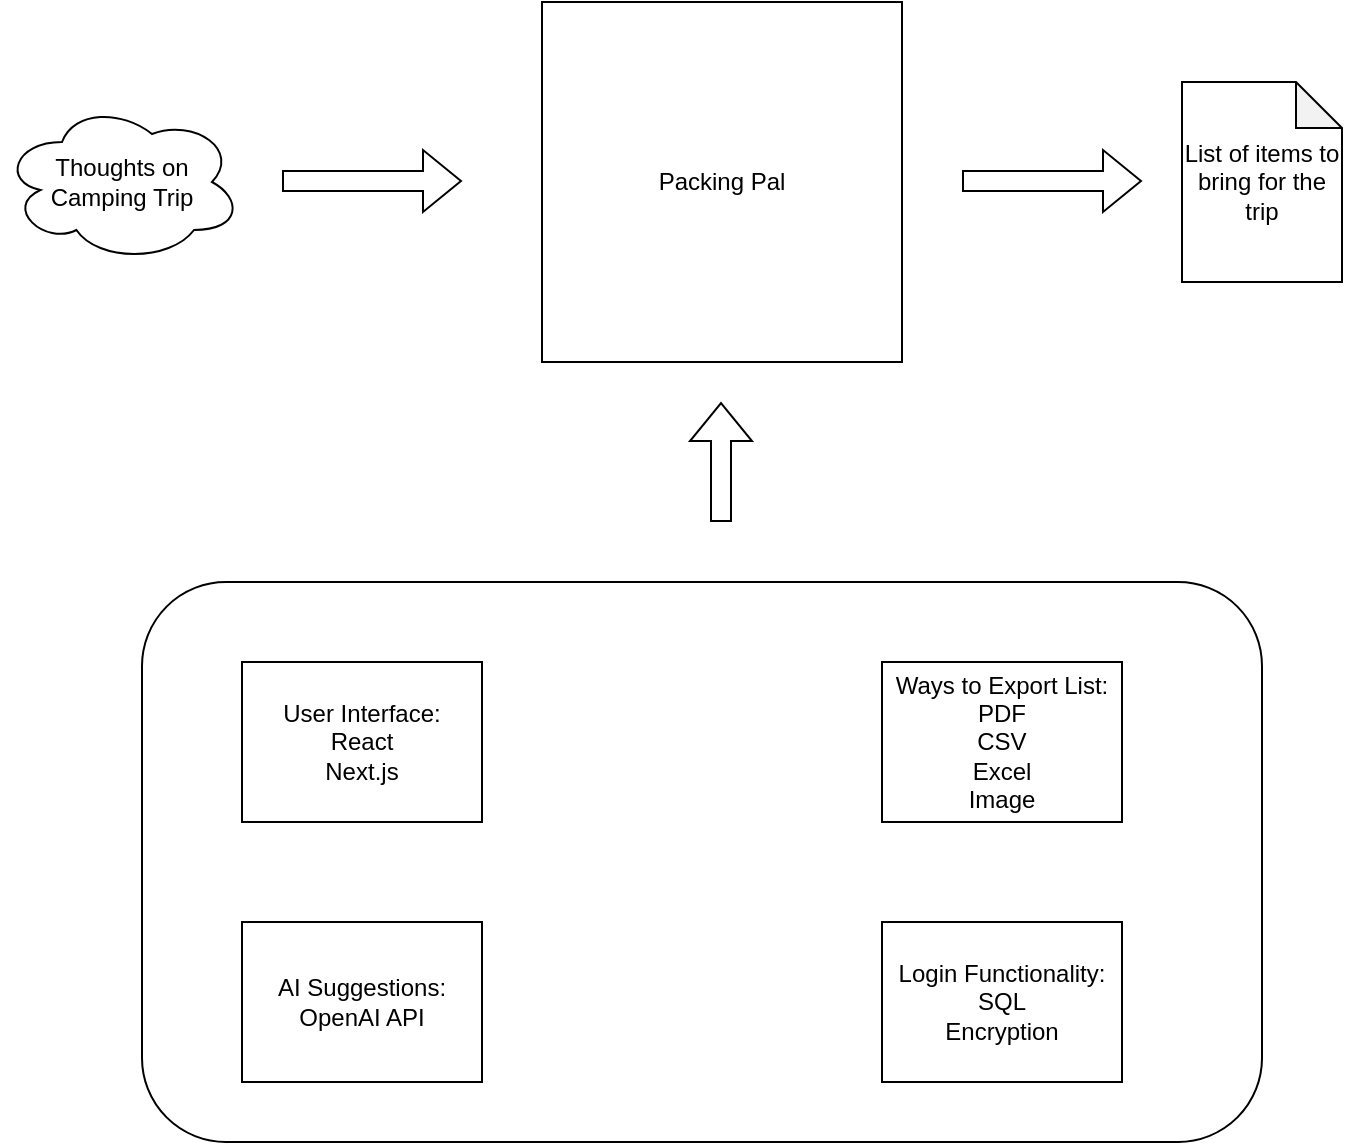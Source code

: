 <mxfile version="28.1.2">
  <diagram name="Page-1" id="Nc1TWZKisvZOe51aNDrU">
    <mxGraphModel dx="1426" dy="849" grid="1" gridSize="10" guides="1" tooltips="1" connect="1" arrows="1" fold="1" page="1" pageScale="1" pageWidth="850" pageHeight="1100" math="0" shadow="0">
      <root>
        <mxCell id="0" />
        <mxCell id="1" parent="0" />
        <mxCell id="HEqFmrbNHKnQhXZNeD_B-1" value="Thoughts on Camping Trip" style="ellipse;shape=cloud;whiteSpace=wrap;html=1;" vertex="1" parent="1">
          <mxGeometry x="70" y="230" width="120" height="80" as="geometry" />
        </mxCell>
        <mxCell id="HEqFmrbNHKnQhXZNeD_B-2" value="" style="shape=flexArrow;endArrow=classic;html=1;rounded=0;" edge="1" parent="1">
          <mxGeometry width="50" height="50" relative="1" as="geometry">
            <mxPoint x="210" y="269.5" as="sourcePoint" />
            <mxPoint x="300" y="269.5" as="targetPoint" />
          </mxGeometry>
        </mxCell>
        <mxCell id="HEqFmrbNHKnQhXZNeD_B-6" value="" style="shape=flexArrow;endArrow=classic;html=1;rounded=0;" edge="1" parent="1">
          <mxGeometry width="50" height="50" relative="1" as="geometry">
            <mxPoint x="550" y="269.5" as="sourcePoint" />
            <mxPoint x="640" y="269.5" as="targetPoint" />
          </mxGeometry>
        </mxCell>
        <mxCell id="HEqFmrbNHKnQhXZNeD_B-7" value="Packing Pal" style="whiteSpace=wrap;html=1;aspect=fixed;" vertex="1" parent="1">
          <mxGeometry x="340" y="180" width="180" height="180" as="geometry" />
        </mxCell>
        <mxCell id="HEqFmrbNHKnQhXZNeD_B-8" value="List of items to bring for the trip" style="shape=note;whiteSpace=wrap;html=1;backgroundOutline=1;darkOpacity=0.05;size=23;" vertex="1" parent="1">
          <mxGeometry x="660" y="220" width="80" height="100" as="geometry" />
        </mxCell>
        <mxCell id="HEqFmrbNHKnQhXZNeD_B-10" value="" style="shape=flexArrow;endArrow=classic;html=1;rounded=0;" edge="1" parent="1">
          <mxGeometry width="50" height="50" relative="1" as="geometry">
            <mxPoint x="429.5" y="440" as="sourcePoint" />
            <mxPoint x="429.5" y="380" as="targetPoint" />
          </mxGeometry>
        </mxCell>
        <mxCell id="HEqFmrbNHKnQhXZNeD_B-11" value="" style="rounded=1;whiteSpace=wrap;html=1;" vertex="1" parent="1">
          <mxGeometry x="140" y="470" width="560" height="280" as="geometry" />
        </mxCell>
        <mxCell id="HEqFmrbNHKnQhXZNeD_B-13" value="User Interface:&lt;div&gt;React&lt;br&gt;Next.js&lt;/div&gt;" style="rounded=0;whiteSpace=wrap;html=1;align=center;" vertex="1" parent="1">
          <mxGeometry x="190" y="510" width="120" height="80" as="geometry" />
        </mxCell>
        <mxCell id="HEqFmrbNHKnQhXZNeD_B-15" value="Ways to Export List:&lt;br&gt;PDF&lt;br&gt;CSV&lt;br&gt;Excel&lt;br&gt;Image" style="rounded=0;whiteSpace=wrap;html=1;" vertex="1" parent="1">
          <mxGeometry x="510" y="510" width="120" height="80" as="geometry" />
        </mxCell>
        <mxCell id="HEqFmrbNHKnQhXZNeD_B-16" value="AI Suggestions:&lt;br&gt;OpenAI API" style="rounded=0;whiteSpace=wrap;html=1;" vertex="1" parent="1">
          <mxGeometry x="190" y="640" width="120" height="80" as="geometry" />
        </mxCell>
        <mxCell id="HEqFmrbNHKnQhXZNeD_B-17" value="Login Functionality:&lt;br&gt;SQL&lt;div&gt;Encryption&lt;/div&gt;" style="rounded=0;whiteSpace=wrap;html=1;" vertex="1" parent="1">
          <mxGeometry x="510" y="640" width="120" height="80" as="geometry" />
        </mxCell>
      </root>
    </mxGraphModel>
  </diagram>
</mxfile>
